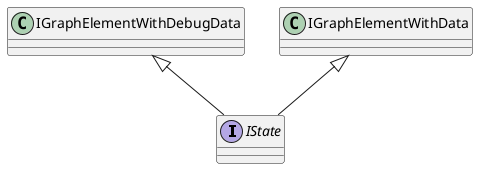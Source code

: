 @startuml
interface IState {
}
IGraphElementWithDebugData <|-- IState
IGraphElementWithData <|-- IState
@enduml
